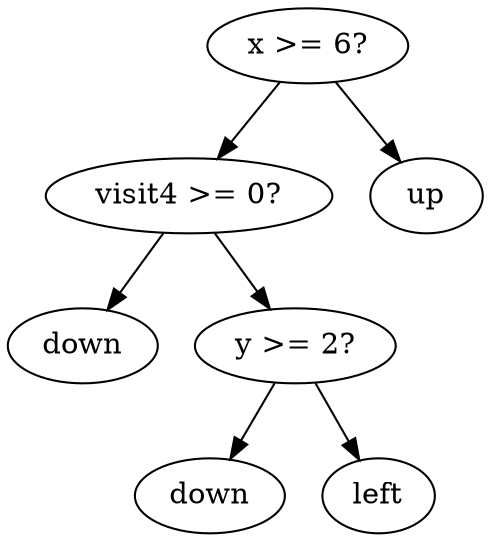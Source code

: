 digraph tree {
    "0x0" [label="x >= 6?"];
    "0x1" [label="visit4 >= 0?"];
    "0x2" [label="down"];
    "0x3" [label="y >= 2?"];
    "0x4" [label="down"];
    "0x5" [label="left"];
    "0x6" [label="up"];
    "0x0" -> "0x1";
    "0x0" -> "0x6";
    "0x1" -> "0x2";
    "0x1" -> "0x3";
    "0x3" -> "0x4";
    "0x3" -> "0x5";
}
